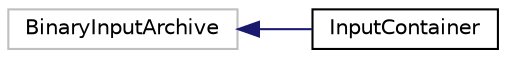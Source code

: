 digraph "Graphical Class Hierarchy"
{
  edge [fontname="Helvetica",fontsize="10",labelfontname="Helvetica",labelfontsize="10"];
  node [fontname="Helvetica",fontsize="10",shape=record];
  rankdir="LR";
  Node203 [label="BinaryInputArchive",height=0.2,width=0.4,color="grey75", fillcolor="white", style="filled"];
  Node203 -> Node0 [dir="back",color="midnightblue",fontsize="10",style="solid",fontname="Helvetica"];
  Node0 [label="InputContainer",height=0.2,width=0.4,color="black", fillcolor="white", style="filled",URL="$classInputContainer.html",tooltip="InputContainer: Wrapper of an cereal specific input archive type. "];
}

